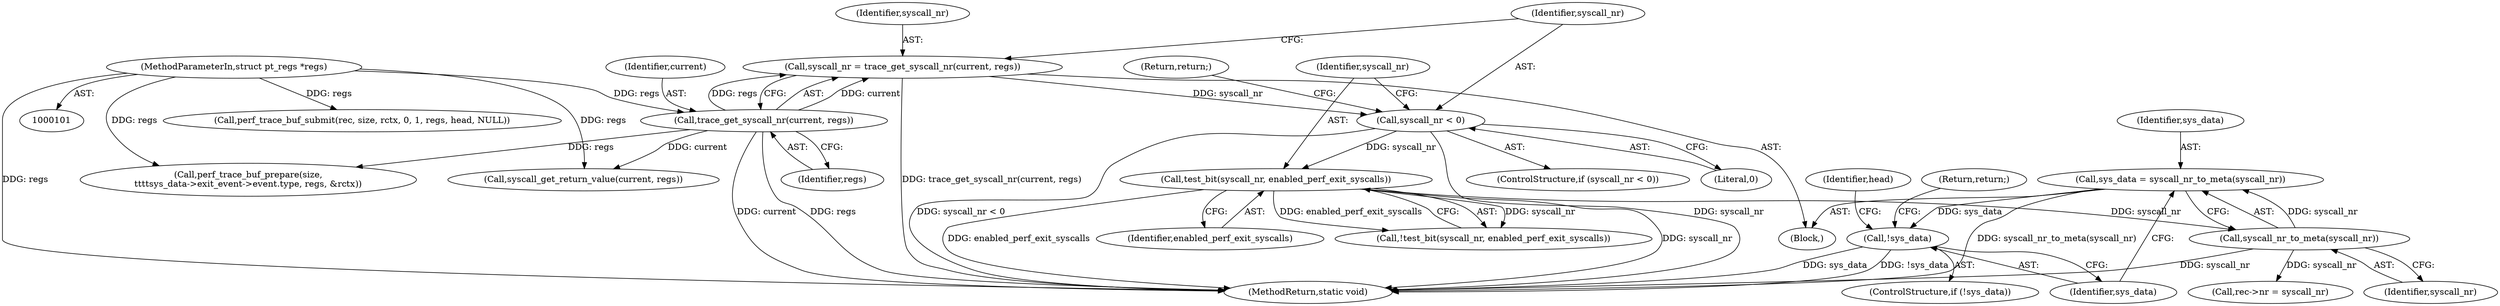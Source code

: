 digraph "0_linux_086ba77a6db00ed858ff07451bedee197df868c9_2@pointer" {
"1000128" [label="(Call,sys_data = syscall_nr_to_meta(syscall_nr))"];
"1000130" [label="(Call,syscall_nr_to_meta(syscall_nr))"];
"1000124" [label="(Call,test_bit(syscall_nr, enabled_perf_exit_syscalls))"];
"1000118" [label="(Call,syscall_nr < 0)"];
"1000112" [label="(Call,syscall_nr = trace_get_syscall_nr(current, regs))"];
"1000114" [label="(Call,trace_get_syscall_nr(current, regs))"];
"1000103" [label="(MethodParameterIn,struct pt_regs *regs)"];
"1000133" [label="(Call,!sys_data)"];
"1000112" [label="(Call,syscall_nr = trace_get_syscall_nr(current, regs))"];
"1000183" [label="(Call,rec->nr = syscall_nr)"];
"1000195" [label="(Call,perf_trace_buf_submit(rec, size, rctx, 0, 1, regs, head, NULL))"];
"1000113" [label="(Identifier,syscall_nr)"];
"1000116" [label="(Identifier,regs)"];
"1000114" [label="(Call,trace_get_syscall_nr(current, regs))"];
"1000126" [label="(Identifier,enabled_perf_exit_syscalls)"];
"1000118" [label="(Call,syscall_nr < 0)"];
"1000192" [label="(Call,syscall_get_return_value(current, regs))"];
"1000125" [label="(Identifier,syscall_nr)"];
"1000128" [label="(Call,sys_data = syscall_nr_to_meta(syscall_nr))"];
"1000133" [label="(Call,!sys_data)"];
"1000103" [label="(MethodParameterIn,struct pt_regs *regs)"];
"1000131" [label="(Identifier,syscall_nr)"];
"1000115" [label="(Identifier,current)"];
"1000129" [label="(Identifier,sys_data)"];
"1000167" [label="(Call,perf_trace_buf_prepare(size,\n\t\t\t\tsys_data->exit_event->event.type, regs, &rctx))"];
"1000137" [label="(Identifier,head)"];
"1000121" [label="(Return,return;)"];
"1000130" [label="(Call,syscall_nr_to_meta(syscall_nr))"];
"1000105" [label="(Block,)"];
"1000204" [label="(MethodReturn,static void)"];
"1000123" [label="(Call,!test_bit(syscall_nr, enabled_perf_exit_syscalls))"];
"1000134" [label="(Identifier,sys_data)"];
"1000135" [label="(Return,return;)"];
"1000132" [label="(ControlStructure,if (!sys_data))"];
"1000124" [label="(Call,test_bit(syscall_nr, enabled_perf_exit_syscalls))"];
"1000117" [label="(ControlStructure,if (syscall_nr < 0))"];
"1000120" [label="(Literal,0)"];
"1000119" [label="(Identifier,syscall_nr)"];
"1000128" -> "1000105"  [label="AST: "];
"1000128" -> "1000130"  [label="CFG: "];
"1000129" -> "1000128"  [label="AST: "];
"1000130" -> "1000128"  [label="AST: "];
"1000134" -> "1000128"  [label="CFG: "];
"1000128" -> "1000204"  [label="DDG: syscall_nr_to_meta(syscall_nr)"];
"1000130" -> "1000128"  [label="DDG: syscall_nr"];
"1000128" -> "1000133"  [label="DDG: sys_data"];
"1000130" -> "1000131"  [label="CFG: "];
"1000131" -> "1000130"  [label="AST: "];
"1000130" -> "1000204"  [label="DDG: syscall_nr"];
"1000124" -> "1000130"  [label="DDG: syscall_nr"];
"1000130" -> "1000183"  [label="DDG: syscall_nr"];
"1000124" -> "1000123"  [label="AST: "];
"1000124" -> "1000126"  [label="CFG: "];
"1000125" -> "1000124"  [label="AST: "];
"1000126" -> "1000124"  [label="AST: "];
"1000123" -> "1000124"  [label="CFG: "];
"1000124" -> "1000204"  [label="DDG: enabled_perf_exit_syscalls"];
"1000124" -> "1000204"  [label="DDG: syscall_nr"];
"1000124" -> "1000123"  [label="DDG: syscall_nr"];
"1000124" -> "1000123"  [label="DDG: enabled_perf_exit_syscalls"];
"1000118" -> "1000124"  [label="DDG: syscall_nr"];
"1000118" -> "1000117"  [label="AST: "];
"1000118" -> "1000120"  [label="CFG: "];
"1000119" -> "1000118"  [label="AST: "];
"1000120" -> "1000118"  [label="AST: "];
"1000121" -> "1000118"  [label="CFG: "];
"1000125" -> "1000118"  [label="CFG: "];
"1000118" -> "1000204"  [label="DDG: syscall_nr < 0"];
"1000118" -> "1000204"  [label="DDG: syscall_nr"];
"1000112" -> "1000118"  [label="DDG: syscall_nr"];
"1000112" -> "1000105"  [label="AST: "];
"1000112" -> "1000114"  [label="CFG: "];
"1000113" -> "1000112"  [label="AST: "];
"1000114" -> "1000112"  [label="AST: "];
"1000119" -> "1000112"  [label="CFG: "];
"1000112" -> "1000204"  [label="DDG: trace_get_syscall_nr(current, regs)"];
"1000114" -> "1000112"  [label="DDG: current"];
"1000114" -> "1000112"  [label="DDG: regs"];
"1000114" -> "1000116"  [label="CFG: "];
"1000115" -> "1000114"  [label="AST: "];
"1000116" -> "1000114"  [label="AST: "];
"1000114" -> "1000204"  [label="DDG: current"];
"1000114" -> "1000204"  [label="DDG: regs"];
"1000103" -> "1000114"  [label="DDG: regs"];
"1000114" -> "1000167"  [label="DDG: regs"];
"1000114" -> "1000192"  [label="DDG: current"];
"1000103" -> "1000101"  [label="AST: "];
"1000103" -> "1000204"  [label="DDG: regs"];
"1000103" -> "1000167"  [label="DDG: regs"];
"1000103" -> "1000192"  [label="DDG: regs"];
"1000103" -> "1000195"  [label="DDG: regs"];
"1000133" -> "1000132"  [label="AST: "];
"1000133" -> "1000134"  [label="CFG: "];
"1000134" -> "1000133"  [label="AST: "];
"1000135" -> "1000133"  [label="CFG: "];
"1000137" -> "1000133"  [label="CFG: "];
"1000133" -> "1000204"  [label="DDG: sys_data"];
"1000133" -> "1000204"  [label="DDG: !sys_data"];
}
